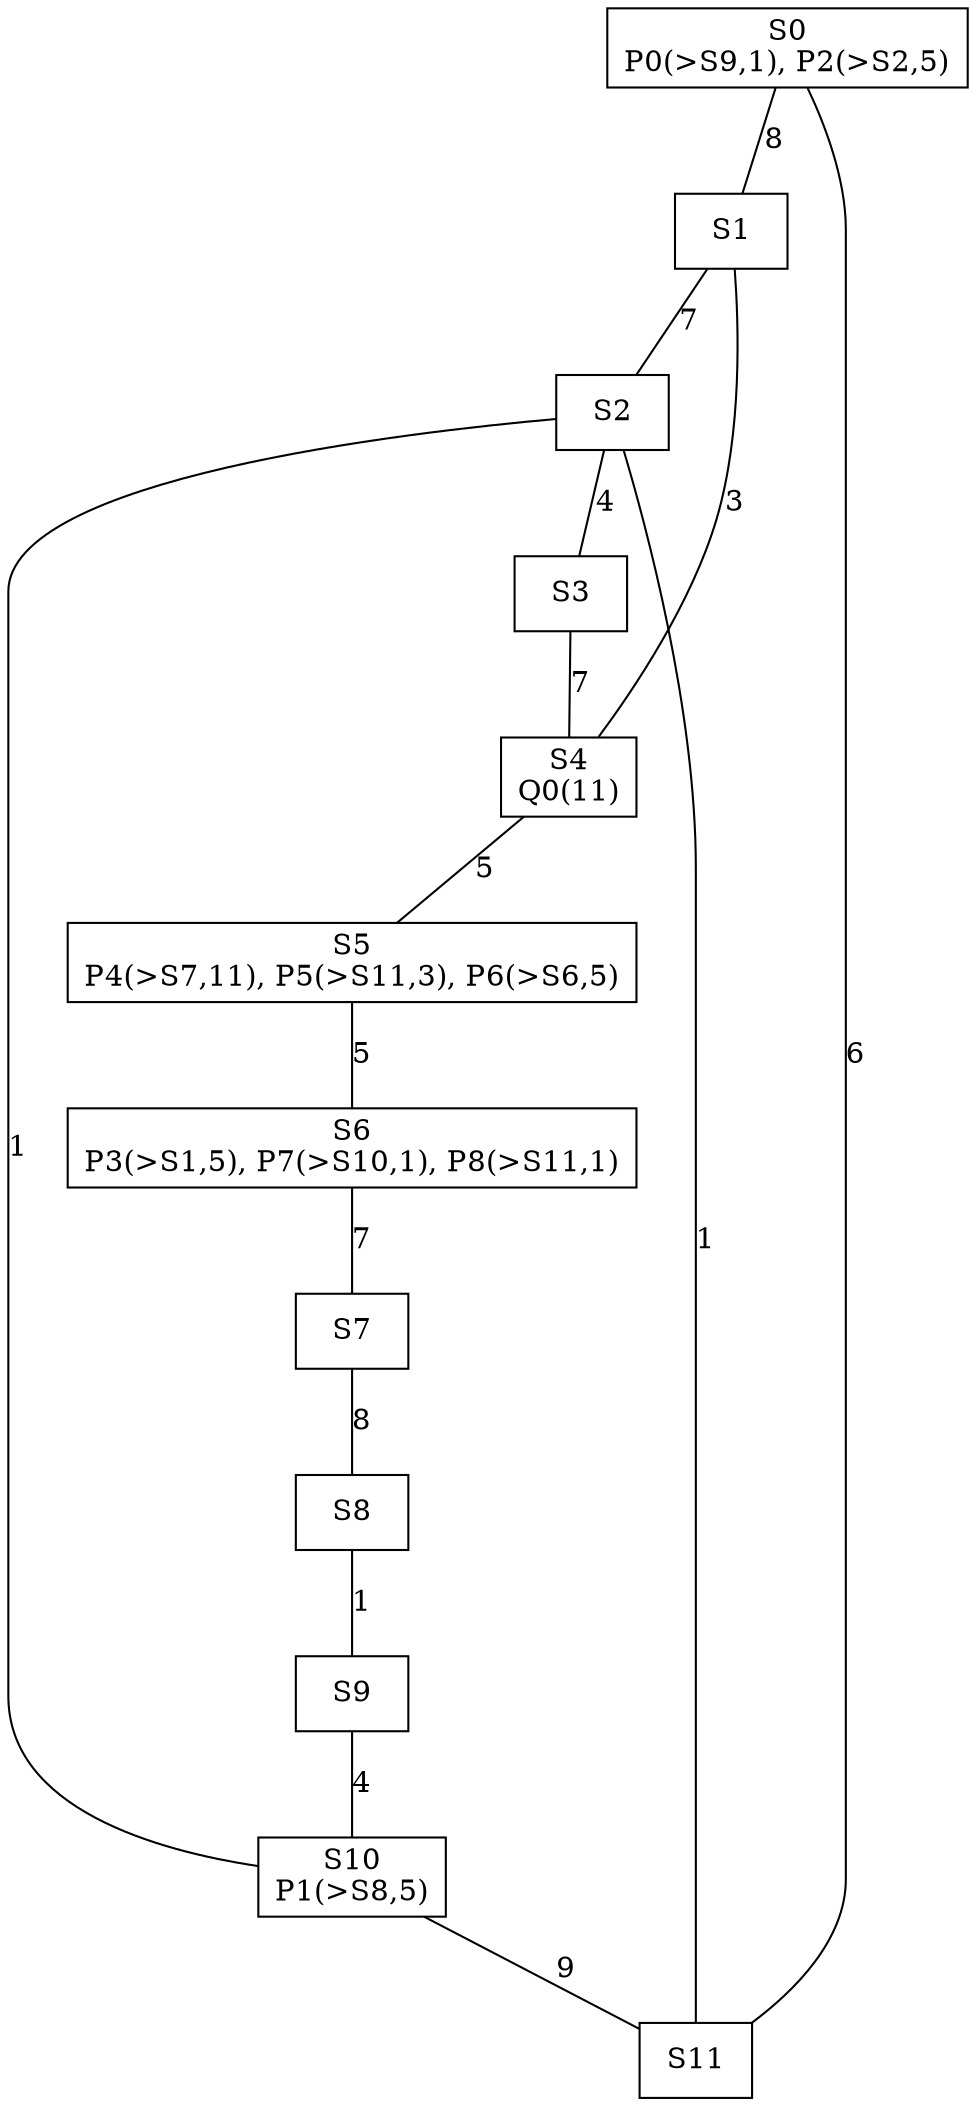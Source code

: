 graph trains_config { 
  node[shape="rect"] 
  0[label="S0
P0(>S9,1), P2(>S2,5)"];
  1[label="S1"];
  2[label="S2"];
  3[label="S3"];
  4[label="S4
Q0(11)"];
  5[label="S5
P4(>S7,11), P5(>S11,3), P6(>S6,5)"];
  6[label="S6
P3(>S1,5), P7(>S10,1), P8(>S11,1)"];
  7[label="S7"];
  8[label="S8"];
  9[label="S9"];
  10[label="S10
P1(>S8,5)"];
  11[label="S11"];
  0 -- 1 [label="8"]
  11 -- 0 [label="6"]
  1 -- 2 [label="7"]
  1 -- 4 [label="3"]
  2 -- 3 [label="4"]
  2 -- 10 [label="1"]
  2 -- 11 [label="1"]
  3 -- 4 [label="7"]
  4 -- 5 [label="5"]
  5 -- 6 [label="5"]
  6 -- 7 [label="7"]
  7 -- 8 [label="8"]
  8 -- 9 [label="1"]
  9 -- 10 [label="4"]
  10 -- 11 [label="9"]
}
